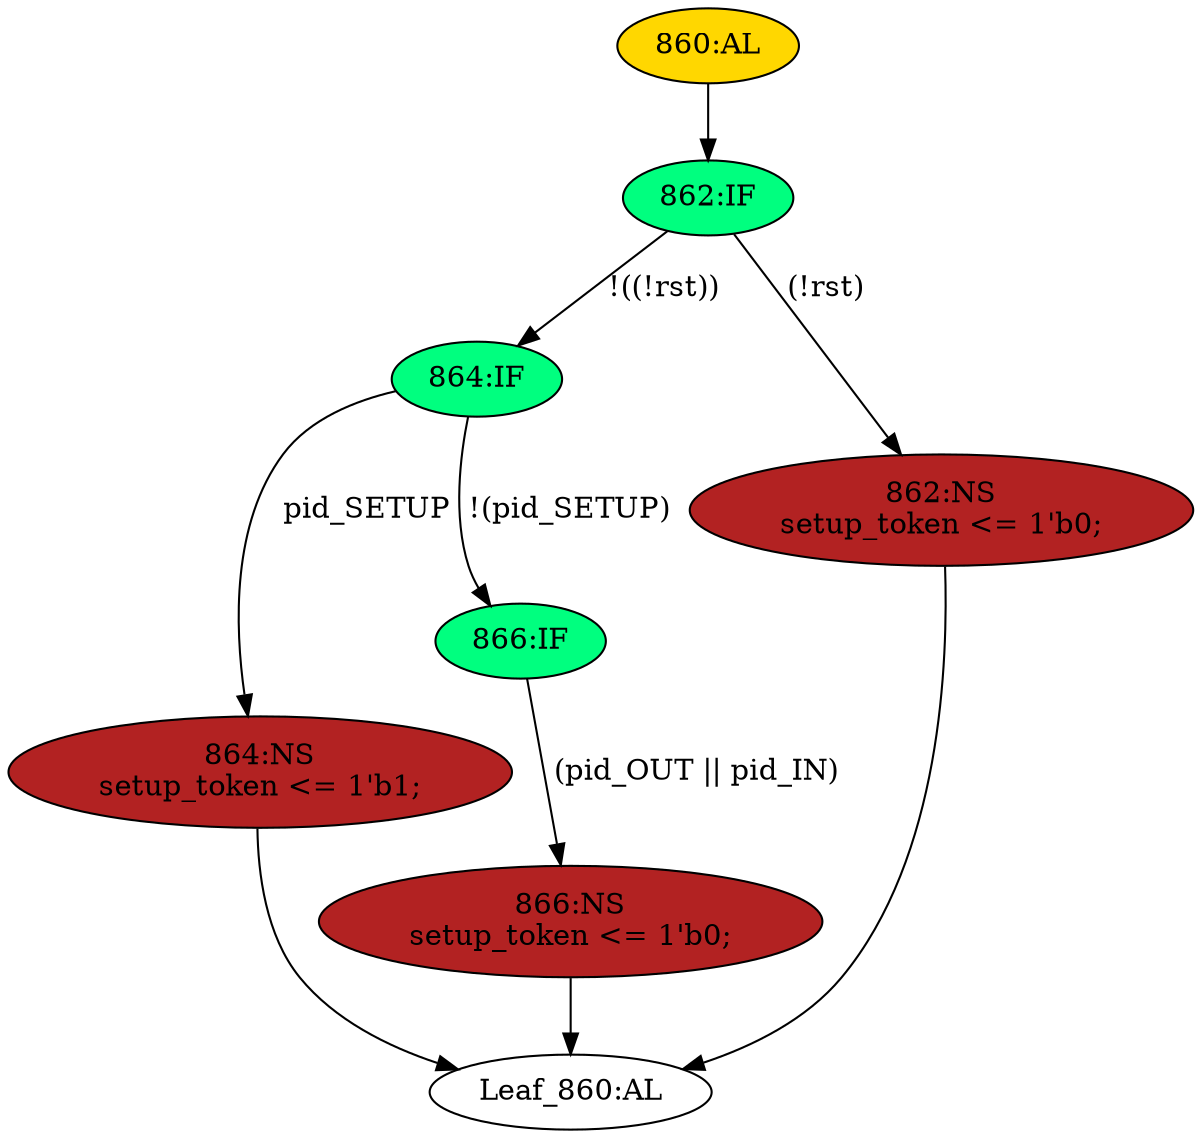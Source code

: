 strict digraph "" {
	node [label="\N"];
	"862:IF"	 [ast="<pyverilog.vparser.ast.IfStatement object at 0x7fae5e1062d0>",
		fillcolor=springgreen,
		label="862:IF",
		statements="[]",
		style=filled,
		typ=IfStatement];
	"864:IF"	 [ast="<pyverilog.vparser.ast.IfStatement object at 0x7fae5e106350>",
		fillcolor=springgreen,
		label="864:IF",
		statements="[]",
		style=filled,
		typ=IfStatement];
	"862:IF" -> "864:IF"	 [cond="['rst']",
		label="!((!rst))",
		lineno=862];
	"862:NS"	 [ast="<pyverilog.vparser.ast.NonblockingSubstitution object at 0x7fae5e106790>",
		fillcolor=firebrick,
		label="862:NS
setup_token <= 1'b0;",
		statements="[<pyverilog.vparser.ast.NonblockingSubstitution object at 0x7fae5e106790>]",
		style=filled,
		typ=NonblockingSubstitution];
	"862:IF" -> "862:NS"	 [cond="['rst']",
		label="(!rst)",
		lineno=862];
	"Leaf_860:AL"	 [def_var="['setup_token']",
		label="Leaf_860:AL"];
	"866:NS"	 [ast="<pyverilog.vparser.ast.NonblockingSubstitution object at 0x7fae5e106410>",
		fillcolor=firebrick,
		label="866:NS
setup_token <= 1'b0;",
		statements="[<pyverilog.vparser.ast.NonblockingSubstitution object at 0x7fae5e106410>]",
		style=filled,
		typ=NonblockingSubstitution];
	"866:NS" -> "Leaf_860:AL"	 [cond="[]",
		lineno=None];
	"864:NS"	 [ast="<pyverilog.vparser.ast.NonblockingSubstitution object at 0x7fae5e106610>",
		fillcolor=firebrick,
		label="864:NS
setup_token <= 1'b1;",
		statements="[<pyverilog.vparser.ast.NonblockingSubstitution object at 0x7fae5e106610>]",
		style=filled,
		typ=NonblockingSubstitution];
	"864:IF" -> "864:NS"	 [cond="['pid_SETUP']",
		label=pid_SETUP,
		lineno=864];
	"866:IF"	 [ast="<pyverilog.vparser.ast.IfStatement object at 0x7fae5e106390>",
		fillcolor=springgreen,
		label="866:IF",
		statements="[]",
		style=filled,
		typ=IfStatement];
	"864:IF" -> "866:IF"	 [cond="['pid_SETUP']",
		label="!(pid_SETUP)",
		lineno=864];
	"862:NS" -> "Leaf_860:AL"	 [cond="[]",
		lineno=None];
	"864:NS" -> "Leaf_860:AL"	 [cond="[]",
		lineno=None];
	"866:IF" -> "866:NS"	 [cond="['pid_OUT', 'pid_IN']",
		label="(pid_OUT || pid_IN)",
		lineno=866];
	"860:AL"	 [ast="<pyverilog.vparser.ast.Always object at 0x7fae5e106950>",
		clk_sens=True,
		fillcolor=gold,
		label="860:AL",
		sens="['clk']",
		statements="[]",
		style=filled,
		typ=Always,
		use_var="['rst', 'pid_SETUP', 'pid_IN', 'pid_OUT']"];
	"860:AL" -> "862:IF"	 [cond="[]",
		lineno=None];
}
